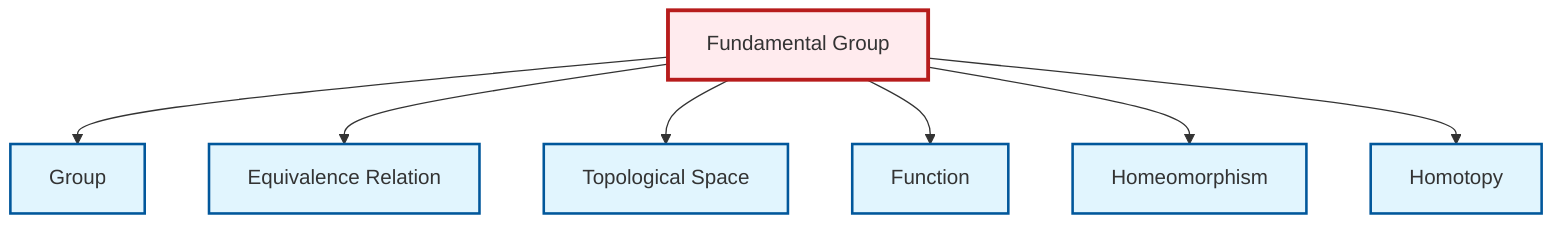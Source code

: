 graph TD
    classDef definition fill:#e1f5fe,stroke:#01579b,stroke-width:2px
    classDef theorem fill:#f3e5f5,stroke:#4a148c,stroke-width:2px
    classDef axiom fill:#fff3e0,stroke:#e65100,stroke-width:2px
    classDef example fill:#e8f5e9,stroke:#1b5e20,stroke-width:2px
    classDef current fill:#ffebee,stroke:#b71c1c,stroke-width:3px
    def-equivalence-relation["Equivalence Relation"]:::definition
    def-homotopy["Homotopy"]:::definition
    def-fundamental-group["Fundamental Group"]:::definition
    def-function["Function"]:::definition
    def-topological-space["Topological Space"]:::definition
    def-group["Group"]:::definition
    def-homeomorphism["Homeomorphism"]:::definition
    def-fundamental-group --> def-group
    def-fundamental-group --> def-equivalence-relation
    def-fundamental-group --> def-topological-space
    def-fundamental-group --> def-function
    def-fundamental-group --> def-homeomorphism
    def-fundamental-group --> def-homotopy
    class def-fundamental-group current